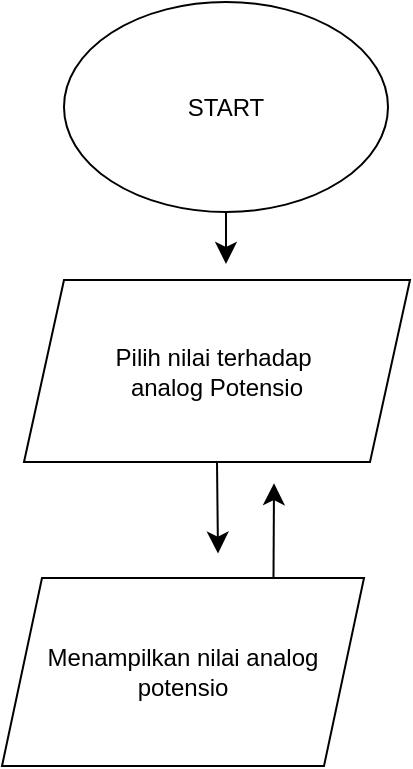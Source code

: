 <mxfile version="24.7.17">
  <diagram name="Page-1" id="A_QXAQ_dNxcEKIwswk8P">
    <mxGraphModel dx="762" dy="607" grid="0" gridSize="10" guides="1" tooltips="1" connect="1" arrows="1" fold="1" page="0" pageScale="1" pageWidth="850" pageHeight="1100" math="0" shadow="0">
      <root>
        <mxCell id="0" />
        <mxCell id="1" parent="0" />
        <mxCell id="6odC_s9sJOPoDGgsGerB-5" style="edgeStyle=none;curved=1;rounded=0;orthogonalLoop=1;jettySize=auto;html=1;exitX=0.5;exitY=1;exitDx=0;exitDy=0;fontSize=12;startSize=8;endSize=8;" edge="1" parent="1" source="6odC_s9sJOPoDGgsGerB-1">
          <mxGeometry relative="1" as="geometry">
            <mxPoint x="179" y="266.0" as="targetPoint" />
          </mxGeometry>
        </mxCell>
        <mxCell id="6odC_s9sJOPoDGgsGerB-1" value="START" style="ellipse;whiteSpace=wrap;html=1;" vertex="1" parent="1">
          <mxGeometry x="98" y="135" width="162" height="105" as="geometry" />
        </mxCell>
        <mxCell id="6odC_s9sJOPoDGgsGerB-6" style="edgeStyle=none;curved=1;rounded=0;orthogonalLoop=1;jettySize=auto;html=1;exitX=0.5;exitY=1;exitDx=0;exitDy=0;fontSize=12;startSize=8;endSize=8;" edge="1" parent="1" source="6odC_s9sJOPoDGgsGerB-2">
          <mxGeometry relative="1" as="geometry">
            <mxPoint x="175" y="410.8" as="targetPoint" />
          </mxGeometry>
        </mxCell>
        <mxCell id="6odC_s9sJOPoDGgsGerB-2" value="Pilih nilai terhadap&amp;nbsp;&lt;div&gt;analog Potensio&lt;/div&gt;" style="shape=parallelogram;perimeter=parallelogramPerimeter;whiteSpace=wrap;html=1;fixedSize=1;" vertex="1" parent="1">
          <mxGeometry x="78" y="274" width="193" height="91" as="geometry" />
        </mxCell>
        <mxCell id="6odC_s9sJOPoDGgsGerB-11" style="edgeStyle=none;curved=1;rounded=0;orthogonalLoop=1;jettySize=auto;html=1;exitX=0.75;exitY=0;exitDx=0;exitDy=0;fontSize=12;startSize=8;endSize=8;" edge="1" parent="1" source="6odC_s9sJOPoDGgsGerB-4">
          <mxGeometry relative="1" as="geometry">
            <mxPoint x="203" y="375.6" as="targetPoint" />
          </mxGeometry>
        </mxCell>
        <mxCell id="6odC_s9sJOPoDGgsGerB-4" value="Menampilkan nilai analog potensio" style="shape=parallelogram;perimeter=parallelogramPerimeter;whiteSpace=wrap;html=1;fixedSize=1;" vertex="1" parent="1">
          <mxGeometry x="67" y="423" width="181" height="94" as="geometry" />
        </mxCell>
      </root>
    </mxGraphModel>
  </diagram>
</mxfile>
